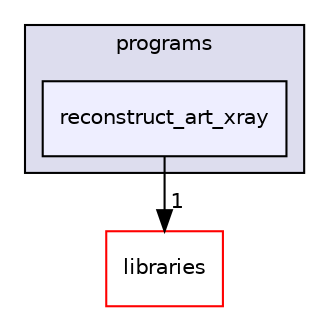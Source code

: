 digraph "xmipp/legacy/applications/programs/reconstruct_art_xray" {
  compound=true
  node [ fontsize="10", fontname="Helvetica"];
  edge [ labelfontsize="10", labelfontname="Helvetica"];
  subgraph clusterdir_a205c211814f26c7bbd02dbfc70fcda8 {
    graph [ bgcolor="#ddddee", pencolor="black", label="programs" fontname="Helvetica", fontsize="10", URL="dir_a205c211814f26c7bbd02dbfc70fcda8.html"]
  dir_503e7e65d14527caada8d337b8d7d63f [shape=box, label="reconstruct_art_xray", style="filled", fillcolor="#eeeeff", pencolor="black", URL="dir_503e7e65d14527caada8d337b8d7d63f.html"];
  }
  dir_ec5db26cfb72886407809adaaec84b8a [shape=box label="libraries" fillcolor="white" style="filled" color="red" URL="dir_ec5db26cfb72886407809adaaec84b8a.html"];
  dir_503e7e65d14527caada8d337b8d7d63f->dir_ec5db26cfb72886407809adaaec84b8a [headlabel="1", labeldistance=1.5 headhref="dir_000298_000318.html"];
}
